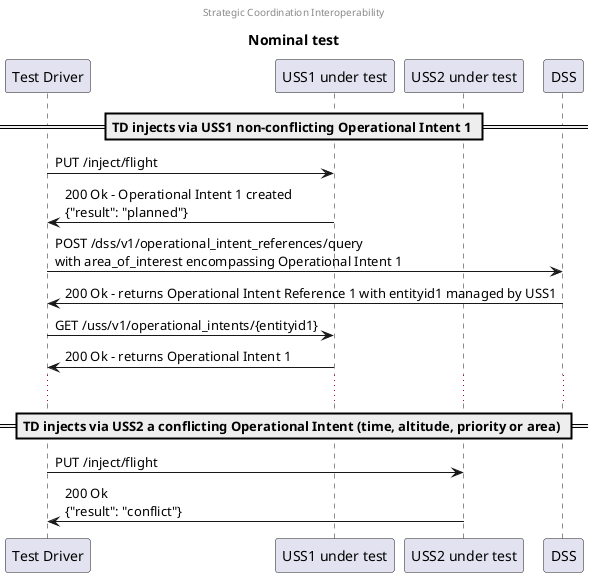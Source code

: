 @startuml
center header Strategic Coordination Interoperability
title Nominal test

participant "Test Driver" as TD
participant "USS1 under test" as USS1
participant "USS2 under test" as USS2
participant "DSS"

== TD injects via USS1 non-conflicting Operational Intent 1 ==

TD -> USS1: PUT /inject/flight
TD <- USS1: 200 Ok - Operational Intent 1 created\n{"result": "planned"}

TD -> DSS: POST /dss/v1/operational_intent_references/query\nwith area_of_interest encompassing Operational Intent 1
TD <- DSS: 200 Ok - returns Operational Intent Reference 1 with entityid1 managed by USS1

TD -> USS1: GET /uss/v1/operational_intents/{entityid1}
TD <- USS1: 200 Ok - returns Operational Intent 1

...

== TD injects via USS2 a conflicting Operational Intent (time, altitude, priority or area) ==

TD -> USS2: PUT /inject/flight
TD <- USS2: 200 Ok\n{"result": "conflict"}

@enduml
